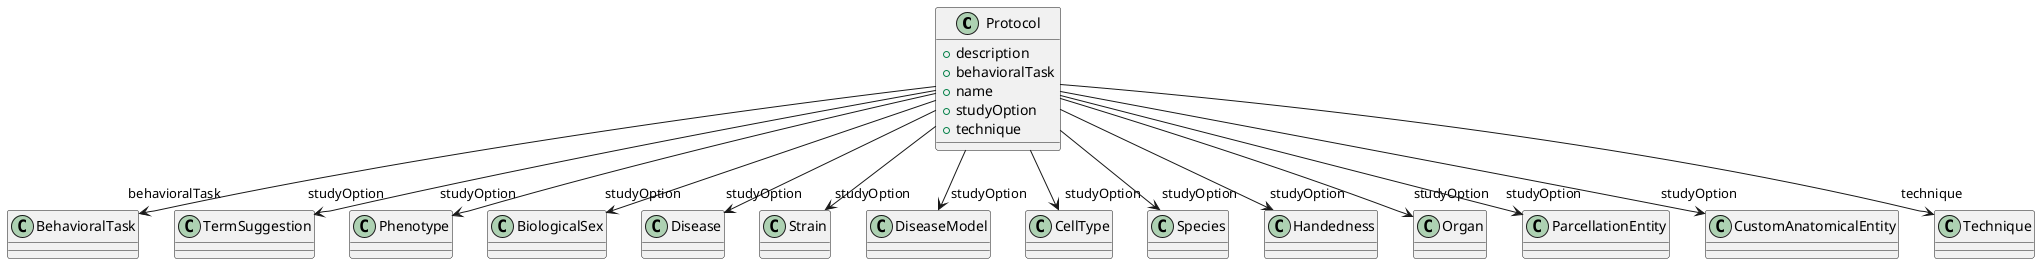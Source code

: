 @startuml
class Protocol {
+description
+behavioralTask
+name
+studyOption
+technique

}
Protocol -d-> "behavioralTask" BehavioralTask
Protocol -d-> "studyOption" TermSuggestion
Protocol -d-> "studyOption" Phenotype
Protocol -d-> "studyOption" BiologicalSex
Protocol -d-> "studyOption" Disease
Protocol -d-> "studyOption" Strain
Protocol -d-> "studyOption" DiseaseModel
Protocol -d-> "studyOption" CellType
Protocol -d-> "studyOption" Species
Protocol -d-> "studyOption" Handedness
Protocol -d-> "studyOption" Organ
Protocol -d-> "studyOption" ParcellationEntity
Protocol -d-> "studyOption" CustomAnatomicalEntity
Protocol -d-> "technique" Technique

@enduml